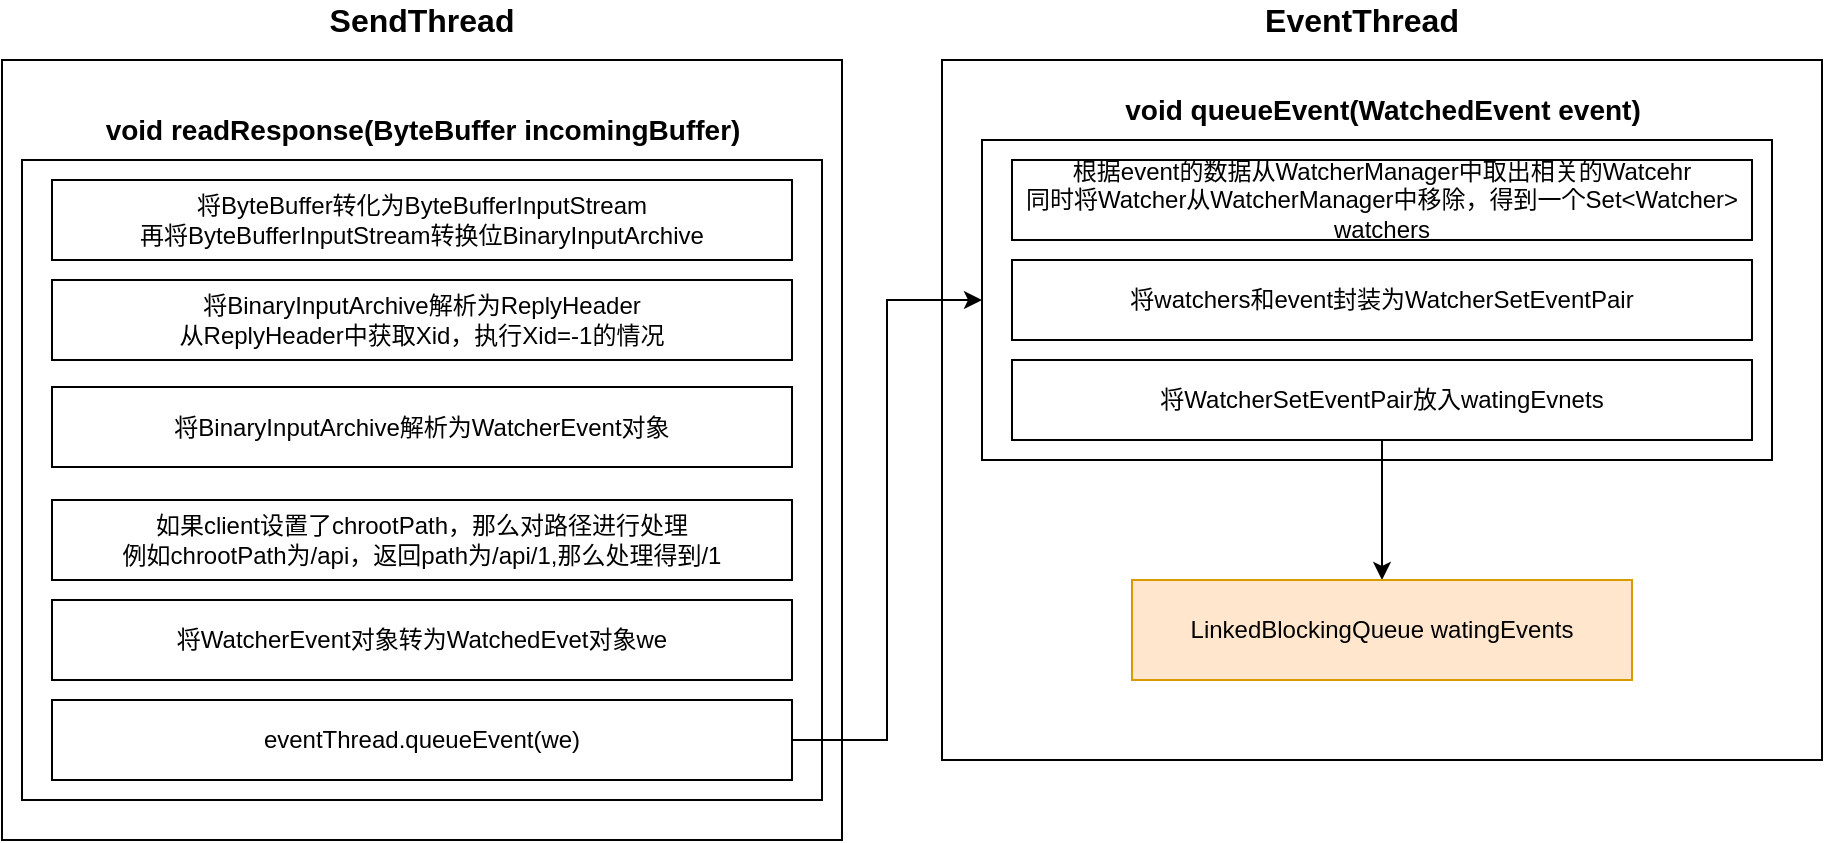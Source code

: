 <mxfile version="14.9.6" type="device"><diagram id="ToHv_quxxst0S--uRenm" name="第 1 页"><mxGraphModel dx="1088" dy="880" grid="1" gridSize="10" guides="1" tooltips="1" connect="1" arrows="1" fold="1" page="1" pageScale="1" pageWidth="1169" pageHeight="827" math="0" shadow="0"><root><mxCell id="0"/><mxCell id="1" parent="0"/><mxCell id="Hq1yuL0oqDNRfJYaXnoN-1" value="" style="rounded=0;whiteSpace=wrap;html=1;" parent="1" vertex="1"><mxGeometry x="210" y="250" width="420" height="390" as="geometry"/></mxCell><mxCell id="Hq1yuL0oqDNRfJYaXnoN-2" value="&lt;font style=&quot;font-size: 16px&quot;&gt;&lt;b&gt;SendThread&lt;/b&gt;&lt;/font&gt;" style="text;html=1;strokeColor=none;fillColor=none;align=center;verticalAlign=middle;whiteSpace=wrap;rounded=0;" parent="1" vertex="1"><mxGeometry x="400" y="220" width="40" height="20" as="geometry"/></mxCell><mxCell id="Hq1yuL0oqDNRfJYaXnoN-3" value="" style="rounded=0;whiteSpace=wrap;html=1;" parent="1" vertex="1"><mxGeometry x="220" y="300" width="400" height="320" as="geometry"/></mxCell><mxCell id="Hq1yuL0oqDNRfJYaXnoN-4" value="&lt;font style=&quot;font-size: 14px&quot;&gt;&lt;b&gt;void readResponse(ByteBuffer incomingBuffer)&lt;/b&gt;&lt;/font&gt;" style="text;html=1;strokeColor=none;fillColor=none;align=center;verticalAlign=middle;whiteSpace=wrap;rounded=0;" parent="1" vertex="1"><mxGeometry x="252.5" y="270" width="335" height="30" as="geometry"/></mxCell><mxCell id="Hq1yuL0oqDNRfJYaXnoN-5" value="将ByteBuffer转化为ByteBufferInputStream&lt;br&gt;再将ByteBufferInputStream转换位BinaryInputArchive" style="rounded=0;whiteSpace=wrap;html=1;" parent="1" vertex="1"><mxGeometry x="235" y="310" width="370" height="40" as="geometry"/></mxCell><mxCell id="Hq1yuL0oqDNRfJYaXnoN-6" value="将BinaryInputArchive解析为ReplyHeader&lt;br&gt;从ReplyHeader中获取Xid，执行Xid=-1的情况" style="rounded=0;whiteSpace=wrap;html=1;" parent="1" vertex="1"><mxGeometry x="235" y="360" width="370" height="40" as="geometry"/></mxCell><mxCell id="Hq1yuL0oqDNRfJYaXnoN-7" value="将BinaryInputArchive解析为WatcherEvent对象&lt;span style=&quot;color: rgba(0 , 0 , 0 , 0) ; font-family: monospace ; font-size: 0px&quot;&gt;%3CmxGraphModel%3E%3Croot%3E%3CmxCell%20id%3D%220%22%2F%3E%3CmxCell%20id%3D%221%22%20parent%3D%220%22%2F%3E%3CmxCell%20id%3D%222%22%20value%3D%22%E5%B0%86BinaryInputArchive%E8%A7%A3%E6%9E%90%E4%B8%BAReplyHeader%26lt%3Bbr%26gt%3B%E4%BB%8EReplyHeader%E4%B8%AD%E8%8E%B7%E5%8F%96Xid%EF%BC%8C%E6%89%A7%E8%A1%8CXid%3D-1%E7%9A%84%E6%83%85%E5%86%B5%22%20style%3D%22rounded%3D0%3BwhiteSpace%3Dwrap%3Bhtml%3D1%3B%22%20vertex%3D%221%22%20parent%3D%221%22%3E%3CmxGeometry%20x%3D%22235%22%20y%3D%22360%22%20width%3D%22370%22%20height%3D%2240%22%20as%3D%22geometry%22%2F%3E%3C%2FmxCell%3E%3C%2Froot%3E%3C%2FmxGraphModel%3E&lt;/span&gt;" style="rounded=0;whiteSpace=wrap;html=1;" parent="1" vertex="1"><mxGeometry x="235" y="413.5" width="370" height="40" as="geometry"/></mxCell><mxCell id="Hq1yuL0oqDNRfJYaXnoN-8" value="如果client设置了chrootPath，那么对路径进行处理&lt;br&gt;例如chrootPath为/api，返回path为/api/1,那么处理得到/1" style="rounded=0;whiteSpace=wrap;html=1;" parent="1" vertex="1"><mxGeometry x="235" y="470" width="370" height="40" as="geometry"/></mxCell><mxCell id="Hq1yuL0oqDNRfJYaXnoN-9" value="将WatcherEvent对象转为WatchedEvet对象we" style="rounded=0;whiteSpace=wrap;html=1;" parent="1" vertex="1"><mxGeometry x="235" y="520" width="370" height="40" as="geometry"/></mxCell><mxCell id="Hq1yuL0oqDNRfJYaXnoN-10" value="eventThread.queueEvent(we)" style="rounded=0;whiteSpace=wrap;html=1;" parent="1" vertex="1"><mxGeometry x="235" y="570" width="370" height="40" as="geometry"/></mxCell><mxCell id="Hq1yuL0oqDNRfJYaXnoN-11" value="" style="rounded=0;whiteSpace=wrap;html=1;" parent="1" vertex="1"><mxGeometry x="680" y="250" width="440" height="350" as="geometry"/></mxCell><mxCell id="Hq1yuL0oqDNRfJYaXnoN-12" value="&lt;font style=&quot;font-size: 16px&quot;&gt;&lt;b&gt;EventThread&lt;/b&gt;&lt;/font&gt;" style="text;html=1;strokeColor=none;fillColor=none;align=center;verticalAlign=middle;whiteSpace=wrap;rounded=0;" parent="1" vertex="1"><mxGeometry x="870" y="220" width="40" height="20" as="geometry"/></mxCell><mxCell id="Hq1yuL0oqDNRfJYaXnoN-13" value="" style="rounded=0;whiteSpace=wrap;html=1;" parent="1" vertex="1"><mxGeometry x="700" y="290" width="395" height="160" as="geometry"/></mxCell><mxCell id="Hq1yuL0oqDNRfJYaXnoN-14" value="&lt;font style=&quot;font-size: 14px&quot;&gt;&lt;b&gt;void queueEvent(WatchedEvent event)&lt;/b&gt;&lt;/font&gt;" style="text;html=1;strokeColor=none;fillColor=none;align=center;verticalAlign=middle;whiteSpace=wrap;rounded=0;" parent="1" vertex="1"><mxGeometry x="732.5" y="260" width="335" height="30" as="geometry"/></mxCell><mxCell id="Hq1yuL0oqDNRfJYaXnoN-15" value="根据event的数据从WatcherManager中取出相关的Watcehr&lt;br&gt;同时将Watcher从WatcherManager中移除，得到一个Set&amp;lt;Watcher&amp;gt; watchers" style="rounded=0;whiteSpace=wrap;html=1;" parent="1" vertex="1"><mxGeometry x="715" y="300" width="370" height="40" as="geometry"/></mxCell><mxCell id="Hq1yuL0oqDNRfJYaXnoN-16" value="将watchers和event封装为WatcherSetEventPair" style="rounded=0;whiteSpace=wrap;html=1;" parent="1" vertex="1"><mxGeometry x="715" y="350" width="370" height="40" as="geometry"/></mxCell><mxCell id="Hq1yuL0oqDNRfJYaXnoN-21" style="edgeStyle=orthogonalEdgeStyle;rounded=0;orthogonalLoop=1;jettySize=auto;html=1;exitX=1;exitY=0.5;exitDx=0;exitDy=0;entryX=0;entryY=0.5;entryDx=0;entryDy=0;" parent="1" source="Hq1yuL0oqDNRfJYaXnoN-10" target="Hq1yuL0oqDNRfJYaXnoN-13" edge="1"><mxGeometry relative="1" as="geometry"/></mxCell><mxCell id="Hq1yuL0oqDNRfJYaXnoN-26" style="edgeStyle=orthogonalEdgeStyle;rounded=0;orthogonalLoop=1;jettySize=auto;html=1;exitX=0.5;exitY=1;exitDx=0;exitDy=0;entryX=0.5;entryY=0;entryDx=0;entryDy=0;" parent="1" source="Hq1yuL0oqDNRfJYaXnoN-23" target="Hq1yuL0oqDNRfJYaXnoN-24" edge="1"><mxGeometry relative="1" as="geometry"/></mxCell><mxCell id="Hq1yuL0oqDNRfJYaXnoN-23" value="将WatcherSetEventPair放入watingEvnets" style="rounded=0;whiteSpace=wrap;html=1;" parent="1" vertex="1"><mxGeometry x="715" y="400" width="370" height="40" as="geometry"/></mxCell><mxCell id="Hq1yuL0oqDNRfJYaXnoN-24" value="LinkedBlockingQueue watingEvents" style="rounded=0;whiteSpace=wrap;html=1;fillColor=#ffe6cc;strokeColor=#d79b00;" parent="1" vertex="1"><mxGeometry x="775" y="510" width="250" height="50" as="geometry"/></mxCell></root></mxGraphModel></diagram></mxfile>